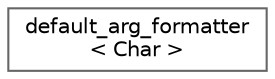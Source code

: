 digraph "类继承关系图"
{
 // LATEX_PDF_SIZE
  bgcolor="transparent";
  edge [fontname=Helvetica,fontsize=10,labelfontname=Helvetica,labelfontsize=10];
  node [fontname=Helvetica,fontsize=10,shape=box,height=0.2,width=0.4];
  rankdir="LR";
  Node0 [id="Node000000",label="default_arg_formatter\l\< Char \>",height=0.2,width=0.4,color="grey40", fillcolor="white", style="filled",URL="$structdetail_1_1default__arg__formatter.html",tooltip=" "];
}
